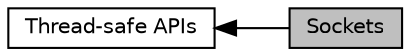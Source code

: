digraph "Sockets"
{
  edge [fontname="Helvetica",fontsize="10",labelfontname="Helvetica",labelfontsize="10"];
  node [fontname="Helvetica",fontsize="10",shape=box];
  rankdir=LR;
  Node1 [label="Sockets",height=0.2,width=0.4,color="black", fillcolor="grey75", style="filled", fontcolor="black",tooltip=" "];
  Node2 [label="Thread-safe APIs",height=0.2,width=0.4,color="black", fillcolor="white", style="filled",URL="$group__lwip__opts__threadsafe__apis.html",tooltip=" "];
  Node2->Node1 [shape=plaintext, dir="back", style="solid"];
}
